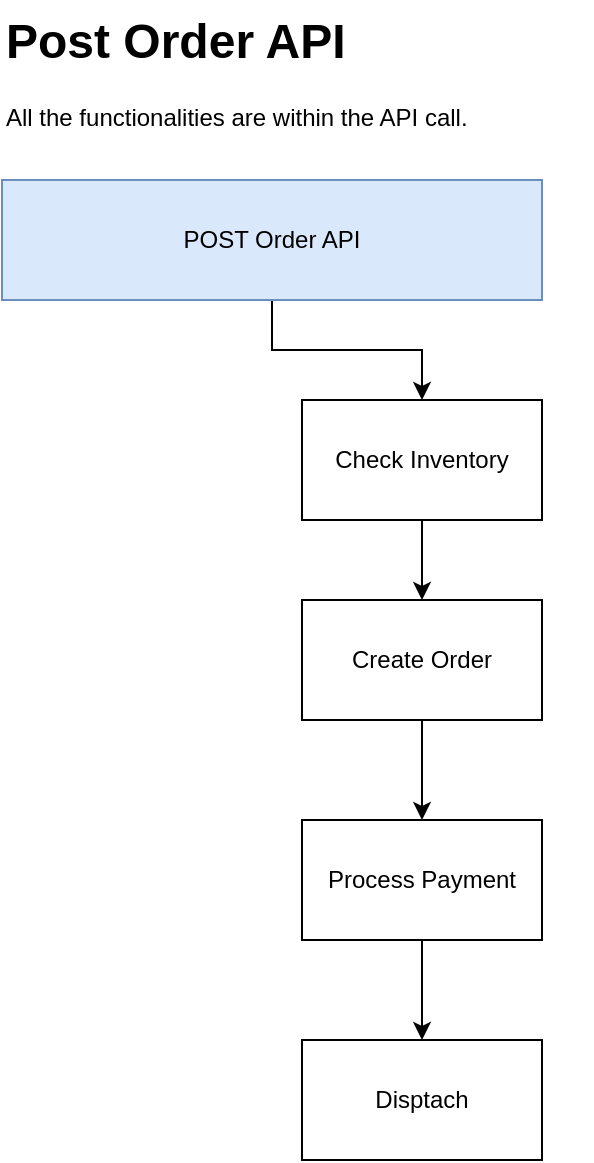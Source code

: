 <mxfile version="24.6.4" type="device">
  <diagram id="7tyXC_9czodGn7zoQxz3" name="Task-1">
    <mxGraphModel dx="1313" dy="896" grid="1" gridSize="10" guides="1" tooltips="1" connect="1" arrows="1" fold="1" page="1" pageScale="1" pageWidth="850" pageHeight="1100" math="0" shadow="0">
      <root>
        <mxCell id="0" />
        <mxCell id="1" parent="0" />
        <mxCell id="Hvz2LV9cxiTIPc9q51GT-6" style="edgeStyle=orthogonalEdgeStyle;rounded=0;orthogonalLoop=1;jettySize=auto;html=1;exitX=0.5;exitY=1;exitDx=0;exitDy=0;entryX=0.5;entryY=0;entryDx=0;entryDy=0;" parent="1" source="Hvz2LV9cxiTIPc9q51GT-1" target="Hvz2LV9cxiTIPc9q51GT-3" edge="1">
          <mxGeometry relative="1" as="geometry" />
        </mxCell>
        <mxCell id="Hvz2LV9cxiTIPc9q51GT-1" value="POST Order API" style="rounded=0;whiteSpace=wrap;html=1;fillColor=#dae8fc;strokeColor=#6c8ebf;" parent="1" vertex="1">
          <mxGeometry x="250" y="240" width="270" height="60" as="geometry" />
        </mxCell>
        <mxCell id="yGy-t5Rw6NrBcIYputm1-3" style="edgeStyle=orthogonalEdgeStyle;rounded=0;orthogonalLoop=1;jettySize=auto;html=1;entryX=0.5;entryY=0;entryDx=0;entryDy=0;" parent="1" source="Hvz2LV9cxiTIPc9q51GT-2" target="Hvz2LV9cxiTIPc9q51GT-4" edge="1">
          <mxGeometry relative="1" as="geometry" />
        </mxCell>
        <mxCell id="Hvz2LV9cxiTIPc9q51GT-2" value="Create Order" style="rounded=0;whiteSpace=wrap;html=1;" parent="1" vertex="1">
          <mxGeometry x="400" y="450" width="120" height="60" as="geometry" />
        </mxCell>
        <mxCell id="yGy-t5Rw6NrBcIYputm1-2" style="edgeStyle=orthogonalEdgeStyle;rounded=0;orthogonalLoop=1;jettySize=auto;html=1;entryX=0.5;entryY=0;entryDx=0;entryDy=0;" parent="1" source="Hvz2LV9cxiTIPc9q51GT-3" target="Hvz2LV9cxiTIPc9q51GT-2" edge="1">
          <mxGeometry relative="1" as="geometry" />
        </mxCell>
        <mxCell id="Hvz2LV9cxiTIPc9q51GT-3" value="Check Inventory" style="rounded=0;whiteSpace=wrap;html=1;" parent="1" vertex="1">
          <mxGeometry x="400" y="350" width="120" height="60" as="geometry" />
        </mxCell>
        <mxCell id="yGy-t5Rw6NrBcIYputm1-4" style="edgeStyle=orthogonalEdgeStyle;rounded=0;orthogonalLoop=1;jettySize=auto;html=1;entryX=0.5;entryY=0;entryDx=0;entryDy=0;" parent="1" source="Hvz2LV9cxiTIPc9q51GT-4" target="Hvz2LV9cxiTIPc9q51GT-5" edge="1">
          <mxGeometry relative="1" as="geometry" />
        </mxCell>
        <mxCell id="Hvz2LV9cxiTIPc9q51GT-4" value="Process Payment" style="rounded=0;whiteSpace=wrap;html=1;" parent="1" vertex="1">
          <mxGeometry x="400" y="560" width="120" height="60" as="geometry" />
        </mxCell>
        <mxCell id="Hvz2LV9cxiTIPc9q51GT-5" value="Disptach" style="rounded=0;whiteSpace=wrap;html=1;" parent="1" vertex="1">
          <mxGeometry x="400" y="670" width="120" height="60" as="geometry" />
        </mxCell>
        <mxCell id="BV1sT7RlSbL-M5zNZtsu-1" value="&lt;h1 style=&quot;margin-top: 0px;&quot;&gt;Post Order API&lt;/h1&gt;&lt;p&gt;All the functionalities are within the API call.&lt;/p&gt;" style="text;html=1;whiteSpace=wrap;overflow=hidden;rounded=0;" vertex="1" parent="1">
          <mxGeometry x="250" y="150" width="295" height="80" as="geometry" />
        </mxCell>
      </root>
    </mxGraphModel>
  </diagram>
</mxfile>
